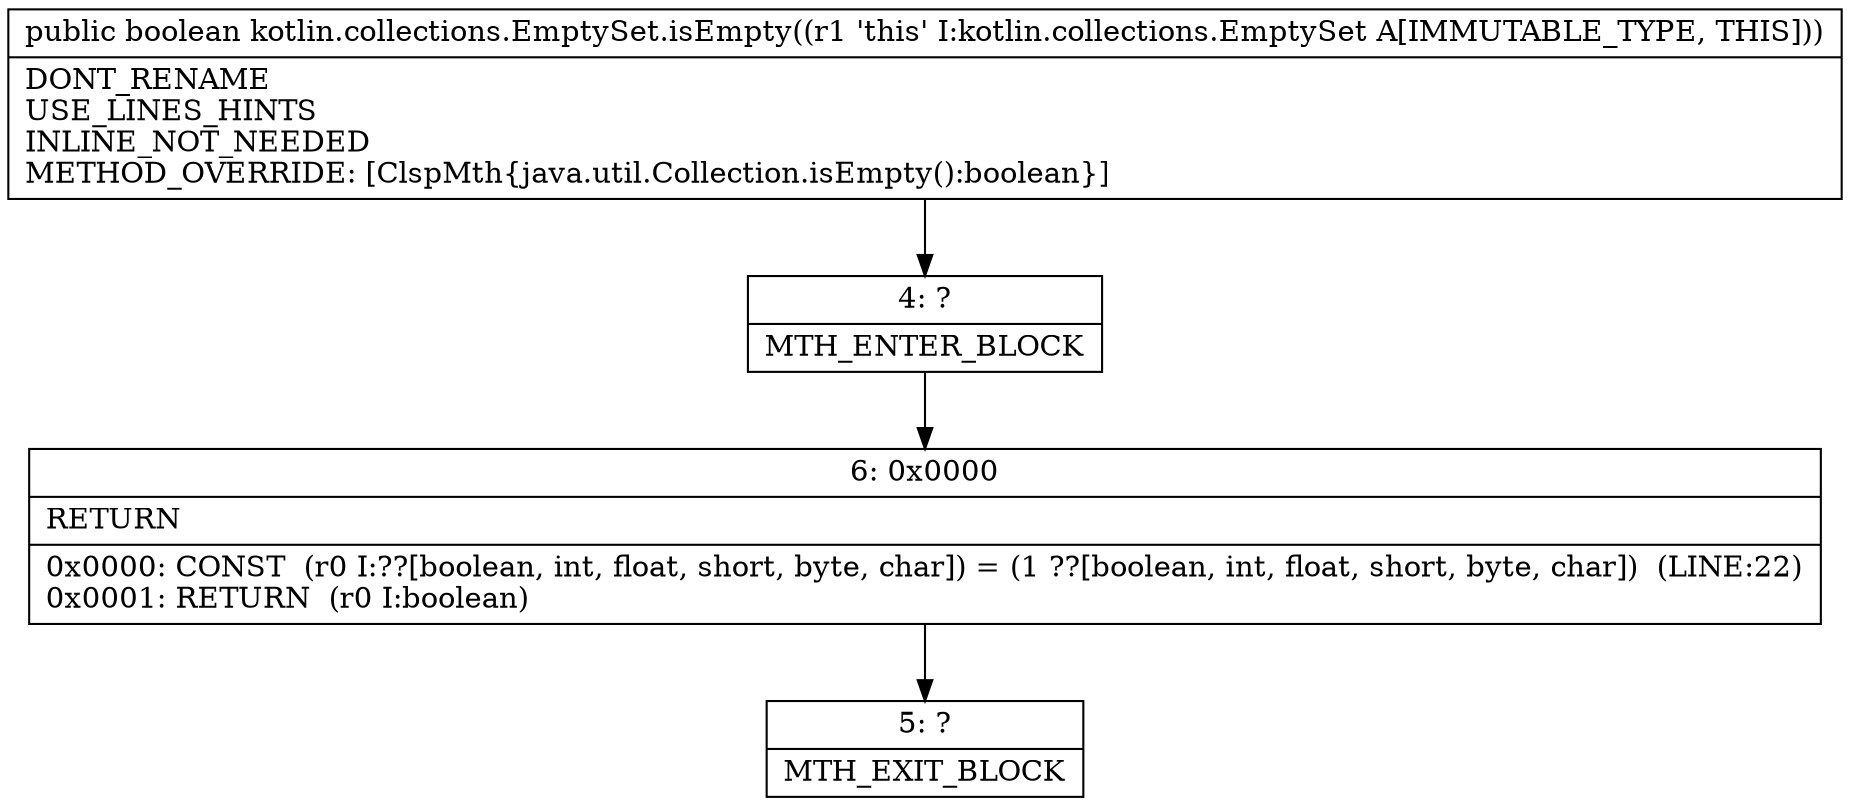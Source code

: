 digraph "CFG forkotlin.collections.EmptySet.isEmpty()Z" {
Node_4 [shape=record,label="{4\:\ ?|MTH_ENTER_BLOCK\l}"];
Node_6 [shape=record,label="{6\:\ 0x0000|RETURN\l|0x0000: CONST  (r0 I:??[boolean, int, float, short, byte, char]) = (1 ??[boolean, int, float, short, byte, char])  (LINE:22)\l0x0001: RETURN  (r0 I:boolean) \l}"];
Node_5 [shape=record,label="{5\:\ ?|MTH_EXIT_BLOCK\l}"];
MethodNode[shape=record,label="{public boolean kotlin.collections.EmptySet.isEmpty((r1 'this' I:kotlin.collections.EmptySet A[IMMUTABLE_TYPE, THIS]))  | DONT_RENAME\lUSE_LINES_HINTS\lINLINE_NOT_NEEDED\lMETHOD_OVERRIDE: [ClspMth\{java.util.Collection.isEmpty():boolean\}]\l}"];
MethodNode -> Node_4;Node_4 -> Node_6;
Node_6 -> Node_5;
}


